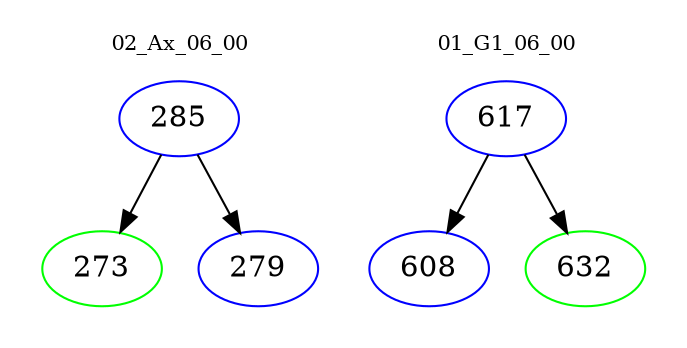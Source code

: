digraph{
subgraph cluster_0 {
color = white
label = "02_Ax_06_00";
fontsize=10;
T0_285 [label="285", color="blue"]
T0_285 -> T0_273 [color="black"]
T0_273 [label="273", color="green"]
T0_285 -> T0_279 [color="black"]
T0_279 [label="279", color="blue"]
}
subgraph cluster_1 {
color = white
label = "01_G1_06_00";
fontsize=10;
T1_617 [label="617", color="blue"]
T1_617 -> T1_608 [color="black"]
T1_608 [label="608", color="blue"]
T1_617 -> T1_632 [color="black"]
T1_632 [label="632", color="green"]
}
}
